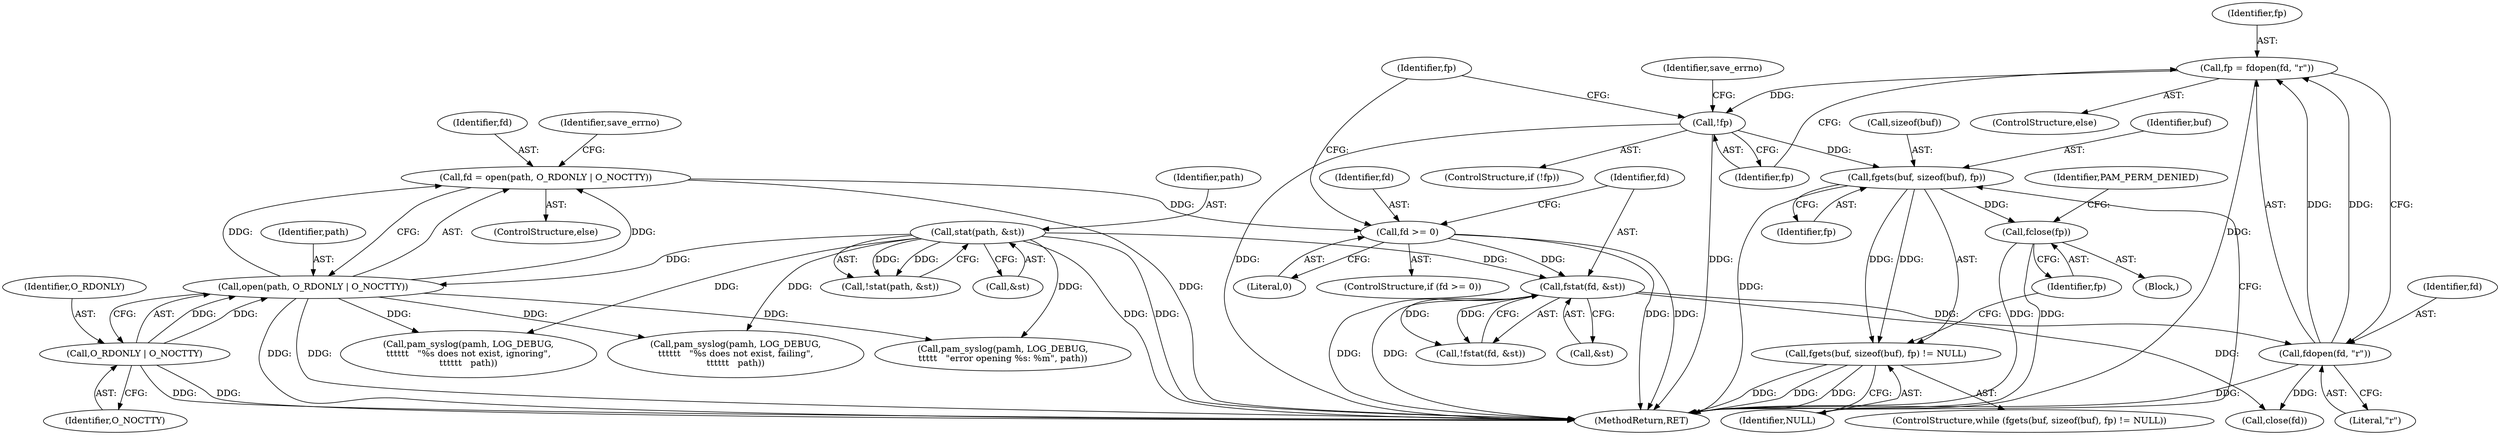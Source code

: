 digraph "0_altlinux_ffe7058c70253d574b1963c7c93002bd410fddc9@API" {
"1000239" [label="(Call,fp = fdopen(fd, \"r\"))"];
"1000241" [label="(Call,fdopen(fd, \"r\"))"];
"1000224" [label="(Call,fstat(fd, &st))"];
"1000218" [label="(Call,fd >= 0)"];
"1000205" [label="(Call,fd = open(path, O_RDONLY | O_NOCTTY))"];
"1000207" [label="(Call,open(path, O_RDONLY | O_NOCTTY))"];
"1000190" [label="(Call,stat(path, &st))"];
"1000209" [label="(Call,O_RDONLY | O_NOCTTY)"];
"1000245" [label="(Call,!fp)"];
"1000260" [label="(Call,fgets(buf, sizeof(buf), fp))"];
"1000259" [label="(Call,fgets(buf, sizeof(buf), fp) != NULL)"];
"1000267" [label="(Call,fclose(fp))"];
"1000226" [label="(Call,&st)"];
"1000261" [label="(Identifier,buf)"];
"1000267" [label="(Call,fclose(fp))"];
"1000242" [label="(Identifier,fd)"];
"1000243" [label="(Literal,\"r\")"];
"1000213" [label="(Identifier,save_errno)"];
"1000223" [label="(Call,!fstat(fd, &st))"];
"1000309" [label="(Call,pam_syslog(pamh, LOG_DEBUG,\n\t\t\t\t\t   \"error opening %s: %m\", path))"];
"1000219" [label="(Identifier,fd)"];
"1000189" [label="(Call,!stat(path, &st))"];
"1000298" [label="(Call,pam_syslog(pamh, LOG_DEBUG,\n\t\t\t\t\t\t   \"%s does not exist, failing\",\n\t\t\t\t\t\t   path))"];
"1000251" [label="(Call,close(fd))"];
"1000191" [label="(Identifier,path)"];
"1000210" [label="(Identifier,O_RDONLY)"];
"1000262" [label="(Call,sizeof(buf))"];
"1000224" [label="(Call,fstat(fd, &st))"];
"1000220" [label="(Literal,0)"];
"1000190" [label="(Call,stat(path, &st))"];
"1000255" [label="(Block,)"];
"1000239" [label="(Call,fp = fdopen(fd, \"r\"))"];
"1000217" [label="(ControlStructure,if (fd >= 0))"];
"1000206" [label="(Identifier,fd)"];
"1000259" [label="(Call,fgets(buf, sizeof(buf), fp) != NULL)"];
"1000244" [label="(ControlStructure,if (!fp))"];
"1000240" [label="(Identifier,fp)"];
"1000209" [label="(Call,O_RDONLY | O_NOCTTY)"];
"1000265" [label="(Identifier,NULL)"];
"1000316" [label="(MethodReturn,RET)"];
"1000192" [label="(Call,&st)"];
"1000246" [label="(Identifier,fp)"];
"1000218" [label="(Call,fd >= 0)"];
"1000225" [label="(Identifier,fd)"];
"1000238" [label="(ControlStructure,else)"];
"1000270" [label="(Identifier,PAM_PERM_DENIED)"];
"1000211" [label="(Identifier,O_NOCTTY)"];
"1000264" [label="(Identifier,fp)"];
"1000258" [label="(ControlStructure,while (fgets(buf, sizeof(buf), fp) != NULL))"];
"1000241" [label="(Call,fdopen(fd, \"r\"))"];
"1000205" [label="(Call,fd = open(path, O_RDONLY | O_NOCTTY))"];
"1000245" [label="(Call,!fp)"];
"1000254" [label="(Identifier,fp)"];
"1000260" [label="(Call,fgets(buf, sizeof(buf), fp))"];
"1000268" [label="(Identifier,fp)"];
"1000208" [label="(Identifier,path)"];
"1000207" [label="(Call,open(path, O_RDONLY | O_NOCTTY))"];
"1000204" [label="(ControlStructure,else)"];
"1000249" [label="(Identifier,save_errno)"];
"1000288" [label="(Call,pam_syslog(pamh, LOG_DEBUG,\n\t\t\t\t\t\t   \"%s does not exist, ignoring\",\n\t\t\t\t\t\t   path))"];
"1000239" -> "1000238"  [label="AST: "];
"1000239" -> "1000241"  [label="CFG: "];
"1000240" -> "1000239"  [label="AST: "];
"1000241" -> "1000239"  [label="AST: "];
"1000246" -> "1000239"  [label="CFG: "];
"1000239" -> "1000316"  [label="DDG: "];
"1000241" -> "1000239"  [label="DDG: "];
"1000241" -> "1000239"  [label="DDG: "];
"1000239" -> "1000245"  [label="DDG: "];
"1000241" -> "1000243"  [label="CFG: "];
"1000242" -> "1000241"  [label="AST: "];
"1000243" -> "1000241"  [label="AST: "];
"1000241" -> "1000316"  [label="DDG: "];
"1000224" -> "1000241"  [label="DDG: "];
"1000241" -> "1000251"  [label="DDG: "];
"1000224" -> "1000223"  [label="AST: "];
"1000224" -> "1000226"  [label="CFG: "];
"1000225" -> "1000224"  [label="AST: "];
"1000226" -> "1000224"  [label="AST: "];
"1000223" -> "1000224"  [label="CFG: "];
"1000224" -> "1000316"  [label="DDG: "];
"1000224" -> "1000316"  [label="DDG: "];
"1000224" -> "1000223"  [label="DDG: "];
"1000224" -> "1000223"  [label="DDG: "];
"1000218" -> "1000224"  [label="DDG: "];
"1000190" -> "1000224"  [label="DDG: "];
"1000224" -> "1000251"  [label="DDG: "];
"1000218" -> "1000217"  [label="AST: "];
"1000218" -> "1000220"  [label="CFG: "];
"1000219" -> "1000218"  [label="AST: "];
"1000220" -> "1000218"  [label="AST: "];
"1000225" -> "1000218"  [label="CFG: "];
"1000254" -> "1000218"  [label="CFG: "];
"1000218" -> "1000316"  [label="DDG: "];
"1000218" -> "1000316"  [label="DDG: "];
"1000205" -> "1000218"  [label="DDG: "];
"1000205" -> "1000204"  [label="AST: "];
"1000205" -> "1000207"  [label="CFG: "];
"1000206" -> "1000205"  [label="AST: "];
"1000207" -> "1000205"  [label="AST: "];
"1000213" -> "1000205"  [label="CFG: "];
"1000205" -> "1000316"  [label="DDG: "];
"1000207" -> "1000205"  [label="DDG: "];
"1000207" -> "1000205"  [label="DDG: "];
"1000207" -> "1000209"  [label="CFG: "];
"1000208" -> "1000207"  [label="AST: "];
"1000209" -> "1000207"  [label="AST: "];
"1000207" -> "1000316"  [label="DDG: "];
"1000207" -> "1000316"  [label="DDG: "];
"1000190" -> "1000207"  [label="DDG: "];
"1000209" -> "1000207"  [label="DDG: "];
"1000209" -> "1000207"  [label="DDG: "];
"1000207" -> "1000288"  [label="DDG: "];
"1000207" -> "1000298"  [label="DDG: "];
"1000207" -> "1000309"  [label="DDG: "];
"1000190" -> "1000189"  [label="AST: "];
"1000190" -> "1000192"  [label="CFG: "];
"1000191" -> "1000190"  [label="AST: "];
"1000192" -> "1000190"  [label="AST: "];
"1000189" -> "1000190"  [label="CFG: "];
"1000190" -> "1000316"  [label="DDG: "];
"1000190" -> "1000316"  [label="DDG: "];
"1000190" -> "1000189"  [label="DDG: "];
"1000190" -> "1000189"  [label="DDG: "];
"1000190" -> "1000288"  [label="DDG: "];
"1000190" -> "1000298"  [label="DDG: "];
"1000190" -> "1000309"  [label="DDG: "];
"1000209" -> "1000211"  [label="CFG: "];
"1000210" -> "1000209"  [label="AST: "];
"1000211" -> "1000209"  [label="AST: "];
"1000209" -> "1000316"  [label="DDG: "];
"1000209" -> "1000316"  [label="DDG: "];
"1000245" -> "1000244"  [label="AST: "];
"1000245" -> "1000246"  [label="CFG: "];
"1000246" -> "1000245"  [label="AST: "];
"1000249" -> "1000245"  [label="CFG: "];
"1000254" -> "1000245"  [label="CFG: "];
"1000245" -> "1000316"  [label="DDG: "];
"1000245" -> "1000316"  [label="DDG: "];
"1000245" -> "1000260"  [label="DDG: "];
"1000260" -> "1000259"  [label="AST: "];
"1000260" -> "1000264"  [label="CFG: "];
"1000261" -> "1000260"  [label="AST: "];
"1000262" -> "1000260"  [label="AST: "];
"1000264" -> "1000260"  [label="AST: "];
"1000265" -> "1000260"  [label="CFG: "];
"1000260" -> "1000316"  [label="DDG: "];
"1000260" -> "1000259"  [label="DDG: "];
"1000260" -> "1000259"  [label="DDG: "];
"1000260" -> "1000267"  [label="DDG: "];
"1000259" -> "1000258"  [label="AST: "];
"1000259" -> "1000265"  [label="CFG: "];
"1000265" -> "1000259"  [label="AST: "];
"1000268" -> "1000259"  [label="CFG: "];
"1000259" -> "1000316"  [label="DDG: "];
"1000259" -> "1000316"  [label="DDG: "];
"1000259" -> "1000316"  [label="DDG: "];
"1000267" -> "1000255"  [label="AST: "];
"1000267" -> "1000268"  [label="CFG: "];
"1000268" -> "1000267"  [label="AST: "];
"1000270" -> "1000267"  [label="CFG: "];
"1000267" -> "1000316"  [label="DDG: "];
"1000267" -> "1000316"  [label="DDG: "];
}
